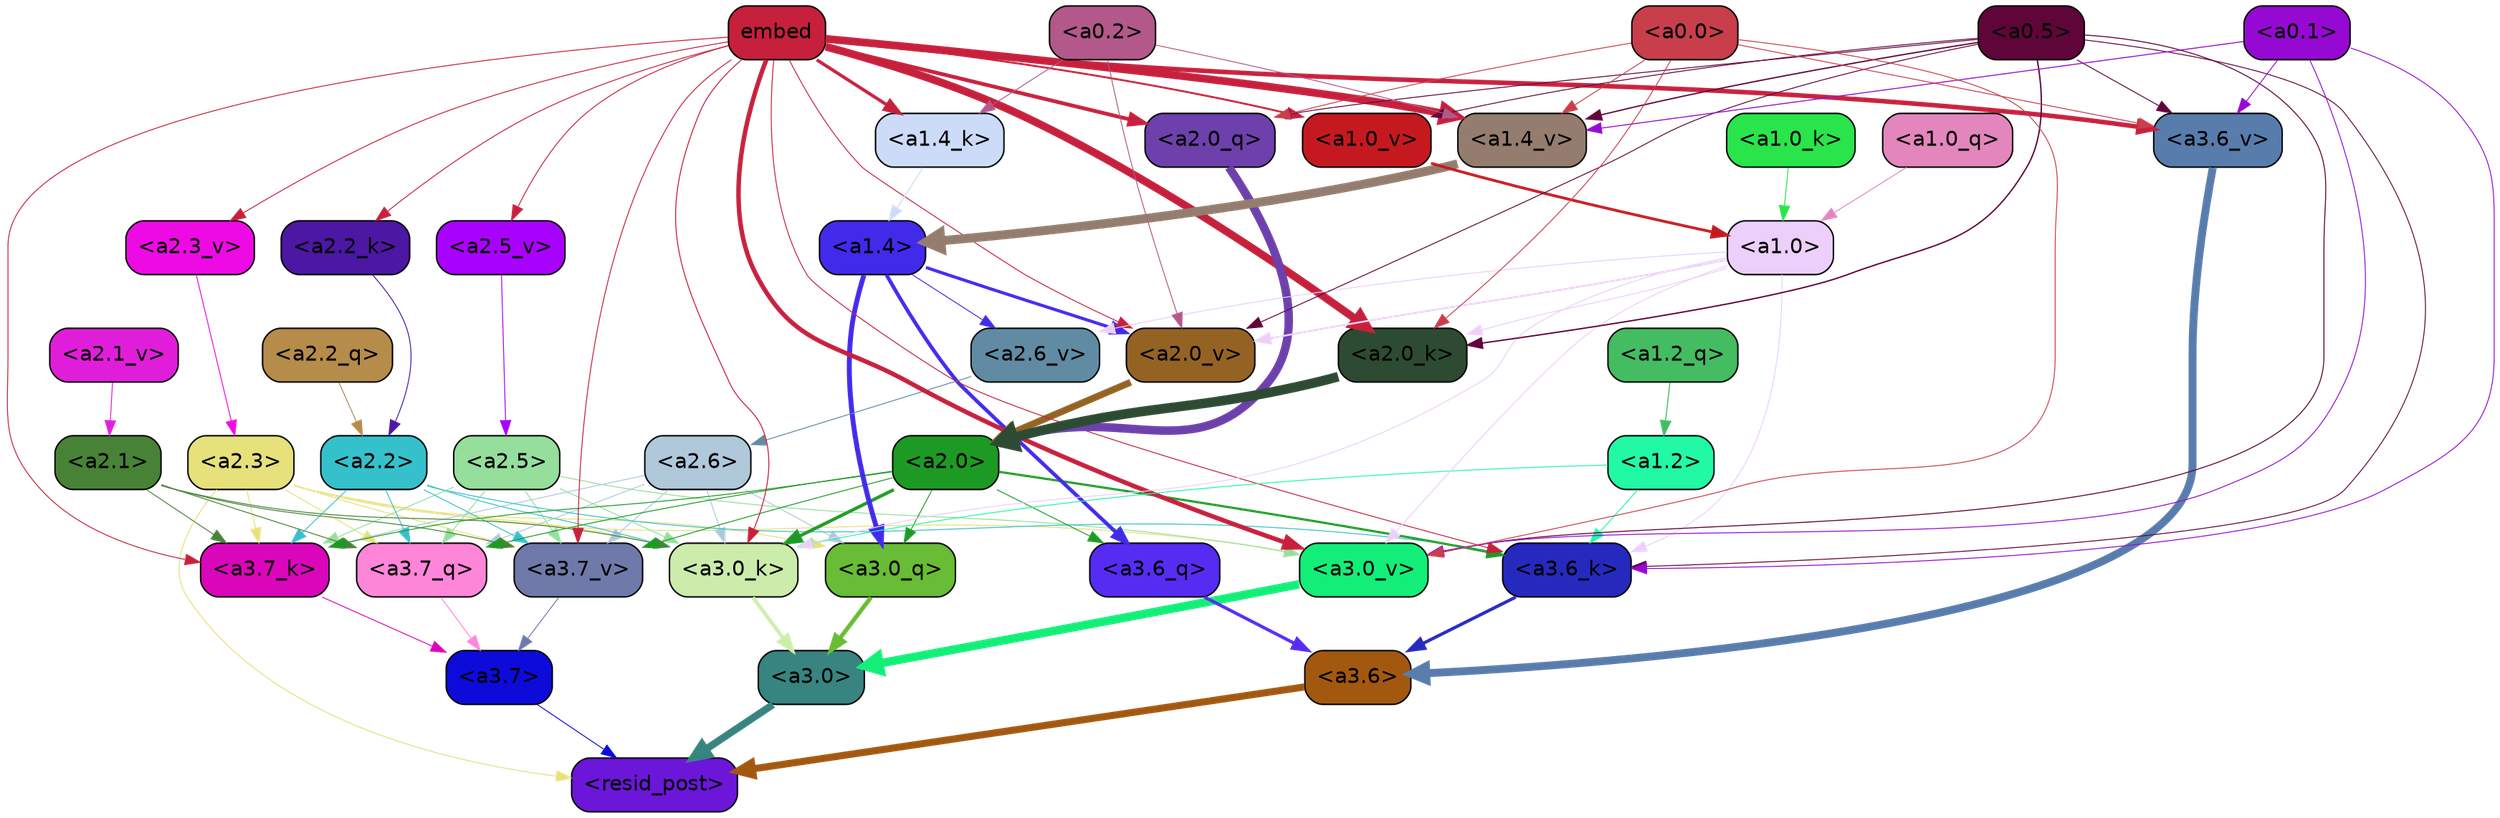 strict digraph "" {
	graph [bgcolor=transparent,
		layout=dot,
		overlap=false,
		splines=true
	];
	"<a3.7>"	[color=black,
		fillcolor="#0d0bda",
		fontname=Helvetica,
		shape=box,
		style="filled, rounded"];
	"<resid_post>"	[color=black,
		fillcolor="#6c16da",
		fontname=Helvetica,
		shape=box,
		style="filled, rounded"];
	"<a3.7>" -> "<resid_post>"	[color="#0d0bda",
		penwidth=0.6];
	"<a3.6>"	[color=black,
		fillcolor="#a35810",
		fontname=Helvetica,
		shape=box,
		style="filled, rounded"];
	"<a3.6>" -> "<resid_post>"	[color="#a35810",
		penwidth=4.7534414529800415];
	"<a3.0>"	[color=black,
		fillcolor="#378481",
		fontname=Helvetica,
		shape=box,
		style="filled, rounded"];
	"<a3.0>" -> "<resid_post>"	[color="#378481",
		penwidth=4.898576855659485];
	"<a2.3>"	[color=black,
		fillcolor="#e6e17a",
		fontname=Helvetica,
		shape=box,
		style="filled, rounded"];
	"<a2.3>" -> "<resid_post>"	[color="#e6e17a",
		penwidth=0.6];
	"<a3.7_q>"	[color=black,
		fillcolor="#fe86d9",
		fontname=Helvetica,
		shape=box,
		style="filled, rounded"];
	"<a2.3>" -> "<a3.7_q>"	[color="#e6e17a",
		penwidth=0.6];
	"<a3.0_q>"	[color=black,
		fillcolor="#68bc36",
		fontname=Helvetica,
		shape=box,
		style="filled, rounded"];
	"<a2.3>" -> "<a3.0_q>"	[color="#e6e17a",
		penwidth=0.6];
	"<a3.7_k>"	[color=black,
		fillcolor="#da06ba",
		fontname=Helvetica,
		shape=box,
		style="filled, rounded"];
	"<a2.3>" -> "<a3.7_k>"	[color="#e6e17a",
		penwidth=0.6];
	"<a3.0_k>"	[color=black,
		fillcolor="#cbecab",
		fontname=Helvetica,
		shape=box,
		style="filled, rounded"];
	"<a2.3>" -> "<a3.0_k>"	[color="#e6e17a",
		penwidth=0.6];
	"<a3.7_v>"	[color=black,
		fillcolor="#6f7aaa",
		fontname=Helvetica,
		shape=box,
		style="filled, rounded"];
	"<a2.3>" -> "<a3.7_v>"	[color="#e6e17a",
		penwidth=0.6];
	"<a3.0_v>"	[color=black,
		fillcolor="#13ee79",
		fontname=Helvetica,
		shape=box,
		style="filled, rounded"];
	"<a2.3>" -> "<a3.0_v>"	[color="#e6e17a",
		penwidth=0.6];
	"<a3.7_q>" -> "<a3.7>"	[color="#fe86d9",
		penwidth=0.6];
	"<a3.6_q>"	[color=black,
		fillcolor="#562cf3",
		fontname=Helvetica,
		shape=box,
		style="filled, rounded"];
	"<a3.6_q>" -> "<a3.6>"	[color="#562cf3",
		penwidth=2.160832464694977];
	"<a3.0_q>" -> "<a3.0>"	[color="#68bc36",
		penwidth=2.870753765106201];
	"<a3.7_k>" -> "<a3.7>"	[color="#da06ba",
		penwidth=0.6];
	"<a3.6_k>"	[color=black,
		fillcolor="#2629be",
		fontname=Helvetica,
		shape=box,
		style="filled, rounded"];
	"<a3.6_k>" -> "<a3.6>"	[color="#2629be",
		penwidth=2.13908451795578];
	"<a3.0_k>" -> "<a3.0>"	[color="#cbecab",
		penwidth=2.520303964614868];
	"<a3.7_v>" -> "<a3.7>"	[color="#6f7aaa",
		penwidth=0.6];
	"<a3.6_v>"	[color=black,
		fillcolor="#587cac",
		fontname=Helvetica,
		shape=box,
		style="filled, rounded"];
	"<a3.6_v>" -> "<a3.6>"	[color="#587cac",
		penwidth=5.297133803367615];
	"<a3.0_v>" -> "<a3.0>"	[color="#13ee79",
		penwidth=5.680712580680847];
	"<a2.6>"	[color=black,
		fillcolor="#afc8da",
		fontname=Helvetica,
		shape=box,
		style="filled, rounded"];
	"<a2.6>" -> "<a3.7_q>"	[color="#afc8da",
		penwidth=0.6];
	"<a2.6>" -> "<a3.0_q>"	[color="#afc8da",
		penwidth=0.6];
	"<a2.6>" -> "<a3.7_k>"	[color="#afc8da",
		penwidth=0.6];
	"<a2.6>" -> "<a3.0_k>"	[color="#afc8da",
		penwidth=0.6];
	"<a2.6>" -> "<a3.7_v>"	[color="#afc8da",
		penwidth=0.6];
	"<a2.5>"	[color=black,
		fillcolor="#95de9b",
		fontname=Helvetica,
		shape=box,
		style="filled, rounded"];
	"<a2.5>" -> "<a3.7_q>"	[color="#95de9b",
		penwidth=0.6];
	"<a2.5>" -> "<a3.7_k>"	[color="#95de9b",
		penwidth=0.6];
	"<a2.5>" -> "<a3.0_k>"	[color="#95de9b",
		penwidth=0.6];
	"<a2.5>" -> "<a3.7_v>"	[color="#95de9b",
		penwidth=0.6];
	"<a2.5>" -> "<a3.0_v>"	[color="#95de9b",
		penwidth=0.6];
	"<a2.2>"	[color=black,
		fillcolor="#35c1cb",
		fontname=Helvetica,
		shape=box,
		style="filled, rounded"];
	"<a2.2>" -> "<a3.7_q>"	[color="#35c1cb",
		penwidth=0.6];
	"<a2.2>" -> "<a3.7_k>"	[color="#35c1cb",
		penwidth=0.6];
	"<a2.2>" -> "<a3.6_k>"	[color="#35c1cb",
		penwidth=0.6];
	"<a2.2>" -> "<a3.0_k>"	[color="#35c1cb",
		penwidth=0.6];
	"<a2.2>" -> "<a3.7_v>"	[color="#35c1cb",
		penwidth=0.6];
	"<a2.1>"	[color=black,
		fillcolor="#488237",
		fontname=Helvetica,
		shape=box,
		style="filled, rounded"];
	"<a2.1>" -> "<a3.7_q>"	[color="#488237",
		penwidth=0.6];
	"<a2.1>" -> "<a3.7_k>"	[color="#488237",
		penwidth=0.6];
	"<a2.1>" -> "<a3.0_k>"	[color="#488237",
		penwidth=0.6];
	"<a2.1>" -> "<a3.7_v>"	[color="#488237",
		penwidth=0.6];
	"<a2.0>"	[color=black,
		fillcolor="#1d9a23",
		fontname=Helvetica,
		shape=box,
		style="filled, rounded"];
	"<a2.0>" -> "<a3.7_q>"	[color="#1d9a23",
		penwidth=0.6];
	"<a2.0>" -> "<a3.6_q>"	[color="#1d9a23",
		penwidth=0.6];
	"<a2.0>" -> "<a3.0_q>"	[color="#1d9a23",
		penwidth=0.6];
	"<a2.0>" -> "<a3.7_k>"	[color="#1d9a23",
		penwidth=0.6];
	"<a2.0>" -> "<a3.6_k>"	[color="#1d9a23",
		penwidth=1.4957321882247925];
	"<a2.0>" -> "<a3.0_k>"	[color="#1d9a23",
		penwidth=2.18752121925354];
	"<a2.0>" -> "<a3.7_v>"	[color="#1d9a23",
		penwidth=0.6];
	"<a1.4>"	[color=black,
		fillcolor="#422aea",
		fontname=Helvetica,
		shape=box,
		style="filled, rounded"];
	"<a1.4>" -> "<a3.6_q>"	[color="#422aea",
		penwidth=2.4829938411712646];
	"<a1.4>" -> "<a3.0_q>"	[color="#422aea",
		penwidth=3.299744725227356];
	"<a2.6_v>"	[color=black,
		fillcolor="#608ba3",
		fontname=Helvetica,
		shape=box,
		style="filled, rounded"];
	"<a1.4>" -> "<a2.6_v>"	[color="#422aea",
		penwidth=0.6];
	"<a2.0_v>"	[color=black,
		fillcolor="#946324",
		fontname=Helvetica,
		shape=box,
		style="filled, rounded"];
	"<a1.4>" -> "<a2.0_v>"	[color="#422aea",
		penwidth=2.092592429369688];
	embed	[color=black,
		fillcolor="#c6203d",
		fontname=Helvetica,
		shape=box,
		style="filled, rounded"];
	embed -> "<a3.7_k>"	[color="#c6203d",
		penwidth=0.6];
	embed -> "<a3.6_k>"	[color="#c6203d",
		penwidth=0.6];
	embed -> "<a3.0_k>"	[color="#c6203d",
		penwidth=0.6394047290086746];
	embed -> "<a3.7_v>"	[color="#c6203d",
		penwidth=0.6];
	embed -> "<a3.6_v>"	[color="#c6203d",
		penwidth=3.067279100418091];
	embed -> "<a3.0_v>"	[color="#c6203d",
		penwidth=3.0212591886520386];
	"<a2.0_q>"	[color=black,
		fillcolor="#6d40ab",
		fontname=Helvetica,
		shape=box,
		style="filled, rounded"];
	embed -> "<a2.0_q>"	[color="#c6203d",
		penwidth=2.5355080366134644];
	"<a2.2_k>"	[color=black,
		fillcolor="#4c17a2",
		fontname=Helvetica,
		shape=box,
		style="filled, rounded"];
	embed -> "<a2.2_k>"	[color="#c6203d",
		penwidth=0.6];
	"<a2.0_k>"	[color=black,
		fillcolor="#2d4b32",
		fontname=Helvetica,
		shape=box,
		style="filled, rounded"];
	embed -> "<a2.0_k>"	[color="#c6203d",
		penwidth=5.2180726528167725];
	"<a2.5_v>"	[color=black,
		fillcolor="#a902fc",
		fontname=Helvetica,
		shape=box,
		style="filled, rounded"];
	embed -> "<a2.5_v>"	[color="#c6203d",
		penwidth=0.6];
	"<a2.3_v>"	[color=black,
		fillcolor="#ee0ae4",
		fontname=Helvetica,
		shape=box,
		style="filled, rounded"];
	embed -> "<a2.3_v>"	[color="#c6203d",
		penwidth=0.6];
	embed -> "<a2.0_v>"	[color="#c6203d",
		penwidth=0.6];
	"<a1.4_k>"	[color=black,
		fillcolor="#ccdbf8",
		fontname=Helvetica,
		shape=box,
		style="filled, rounded"];
	embed -> "<a1.4_k>"	[color="#c6203d",
		penwidth=2.1732678413391113];
	"<a1.4_v>"	[color=black,
		fillcolor="#947d6e",
		fontname=Helvetica,
		shape=box,
		style="filled, rounded"];
	embed -> "<a1.4_v>"	[color="#c6203d",
		penwidth=5.162249565124512];
	"<a1.0_v>"	[color=black,
		fillcolor="#c41a1f",
		fontname=Helvetica,
		shape=box,
		style="filled, rounded"];
	embed -> "<a1.0_v>"	[color="#c6203d",
		penwidth=1.26457279920578];
	"<a1.2>"	[color=black,
		fillcolor="#22f9a5",
		fontname=Helvetica,
		shape=box,
		style="filled, rounded"];
	"<a1.2>" -> "<a3.6_k>"	[color="#22f9a5",
		penwidth=0.6];
	"<a1.2>" -> "<a3.0_k>"	[color="#22f9a5",
		penwidth=0.6];
	"<a1.0>"	[color=black,
		fillcolor="#eccffa",
		fontname=Helvetica,
		shape=box,
		style="filled, rounded"];
	"<a1.0>" -> "<a3.6_k>"	[color="#eccffa",
		penwidth=0.6];
	"<a1.0>" -> "<a3.0_k>"	[color="#eccffa",
		penwidth=0.6];
	"<a1.0>" -> "<a3.0_v>"	[color="#eccffa",
		penwidth=0.6];
	"<a1.0>" -> "<a2.0_k>"	[color="#eccffa",
		penwidth=0.6];
	"<a1.0>" -> "<a2.6_v>"	[color="#eccffa",
		penwidth=0.6];
	"<a1.0>" -> "<a2.0_v>"	[color="#eccffa",
		penwidth=1.2132605910301208];
	"<a0.5>"	[color=black,
		fillcolor="#600539",
		fontname=Helvetica,
		shape=box,
		style="filled, rounded"];
	"<a0.5>" -> "<a3.6_k>"	[color="#600539",
		penwidth=0.6];
	"<a0.5>" -> "<a3.6_v>"	[color="#600539",
		penwidth=0.6];
	"<a0.5>" -> "<a3.0_v>"	[color="#600539",
		penwidth=0.648682102560997];
	"<a0.5>" -> "<a2.0_q>"	[color="#600539",
		penwidth=0.6];
	"<a0.5>" -> "<a2.0_k>"	[color="#600539",
		penwidth=0.9236047863960266];
	"<a0.5>" -> "<a2.0_v>"	[color="#600539",
		penwidth=0.6];
	"<a0.5>" -> "<a1.4_v>"	[color="#600539",
		penwidth=0.8783596754074097];
	"<a0.5>" -> "<a1.0_v>"	[color="#600539",
		penwidth=0.6];
	"<a0.1>"	[color=black,
		fillcolor="#9609d2",
		fontname=Helvetica,
		shape=box,
		style="filled, rounded"];
	"<a0.1>" -> "<a3.6_k>"	[color="#9609d2",
		penwidth=0.6];
	"<a0.1>" -> "<a3.6_v>"	[color="#9609d2",
		penwidth=0.6];
	"<a0.1>" -> "<a3.0_v>"	[color="#9609d2",
		penwidth=0.6];
	"<a0.1>" -> "<a1.4_v>"	[color="#9609d2",
		penwidth=0.6490728855133057];
	"<a0.0>"	[color=black,
		fillcolor="#c93e4b",
		fontname=Helvetica,
		shape=box,
		style="filled, rounded"];
	"<a0.0>" -> "<a3.6_v>"	[color="#c93e4b",
		penwidth=0.6];
	"<a0.0>" -> "<a3.0_v>"	[color="#c93e4b",
		penwidth=0.6];
	"<a0.0>" -> "<a2.0_q>"	[color="#c93e4b",
		penwidth=0.6];
	"<a0.0>" -> "<a2.0_k>"	[color="#c93e4b",
		penwidth=0.6];
	"<a0.0>" -> "<a1.4_v>"	[color="#c93e4b",
		penwidth=0.6];
	"<a2.2_q>"	[color=black,
		fillcolor="#b58c49",
		fontname=Helvetica,
		shape=box,
		style="filled, rounded"];
	"<a2.2_q>" -> "<a2.2>"	[color="#b58c49",
		penwidth=0.6];
	"<a2.0_q>" -> "<a2.0>"	[color="#6d40ab",
		penwidth=5.681910276412964];
	"<a2.2_k>" -> "<a2.2>"	[color="#4c17a2",
		penwidth=0.6];
	"<a2.0_k>" -> "<a2.0>"	[color="#2d4b32",
		penwidth=6.447777509689331];
	"<a2.6_v>" -> "<a2.6>"	[color="#608ba3",
		penwidth=0.6];
	"<a2.5_v>" -> "<a2.5>"	[color="#a902fc",
		penwidth=0.6];
	"<a2.3_v>" -> "<a2.3>"	[color="#ee0ae4",
		penwidth=0.6];
	"<a2.1_v>"	[color=black,
		fillcolor="#e01eda",
		fontname=Helvetica,
		shape=box,
		style="filled, rounded"];
	"<a2.1_v>" -> "<a2.1>"	[color="#e01eda",
		penwidth=0.6];
	"<a2.0_v>" -> "<a2.0>"	[color="#946324",
		penwidth=4.5695202350616455];
	"<a0.2>"	[color=black,
		fillcolor="#b3588a",
		fontname=Helvetica,
		shape=box,
		style="filled, rounded"];
	"<a0.2>" -> "<a2.0_v>"	[color="#b3588a",
		penwidth=0.6];
	"<a0.2>" -> "<a1.4_k>"	[color="#b3588a",
		penwidth=0.6];
	"<a0.2>" -> "<a1.4_v>"	[color="#b3588a",
		penwidth=0.6];
	"<a1.2_q>"	[color=black,
		fillcolor="#44bc62",
		fontname=Helvetica,
		shape=box,
		style="filled, rounded"];
	"<a1.2_q>" -> "<a1.2>"	[color="#44bc62",
		penwidth=0.6769798994064331];
	"<a1.0_q>"	[color=black,
		fillcolor="#e486be",
		fontname=Helvetica,
		shape=box,
		style="filled, rounded"];
	"<a1.0_q>" -> "<a1.0>"	[color="#e486be",
		penwidth=0.6];
	"<a1.4_k>" -> "<a1.4>"	[color="#ccdbf8",
		penwidth=0.6];
	"<a1.0_k>"	[color=black,
		fillcolor="#29e44b",
		fontname=Helvetica,
		shape=box,
		style="filled, rounded"];
	"<a1.0_k>" -> "<a1.0>"	[color="#29e44b",
		penwidth=0.6];
	"<a1.4_v>" -> "<a1.4>"	[color="#947d6e",
		penwidth=6.016597509384155];
	"<a1.0_v>" -> "<a1.0>"	[color="#c41a1f",
		penwidth=1.8562973737716675];
}
